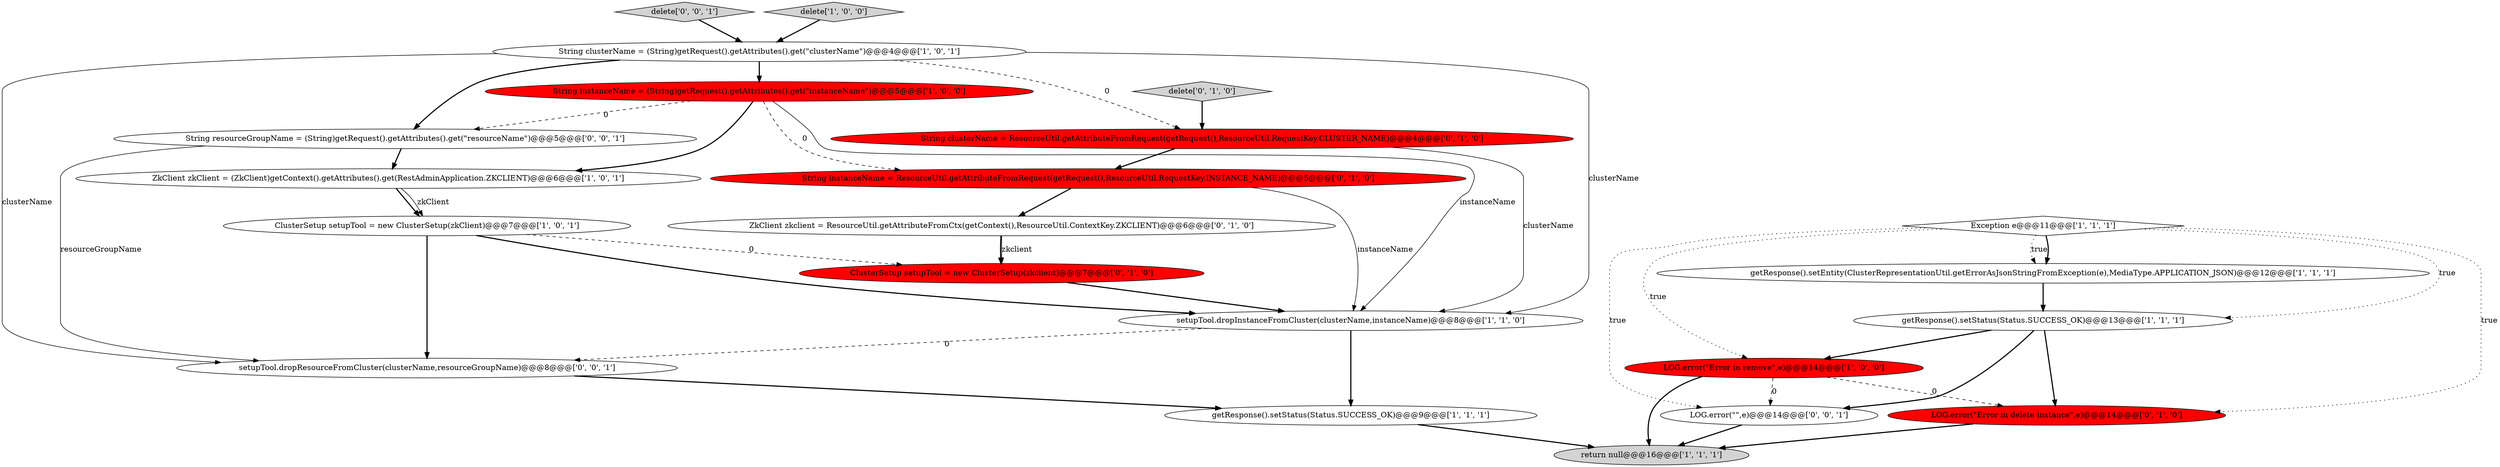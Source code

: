 digraph {
10 [style = filled, label = "getResponse().setStatus(Status.SUCCESS_OK)@@@13@@@['1', '1', '1']", fillcolor = white, shape = ellipse image = "AAA0AAABBB1BBB"];
0 [style = filled, label = "ZkClient zkClient = (ZkClient)getContext().getAttributes().get(RestAdminApplication.ZKCLIENT)@@@6@@@['1', '0', '1']", fillcolor = white, shape = ellipse image = "AAA0AAABBB1BBB"];
2 [style = filled, label = "Exception e@@@11@@@['1', '1', '1']", fillcolor = white, shape = diamond image = "AAA0AAABBB1BBB"];
17 [style = filled, label = "ClusterSetup setupTool = new ClusterSetup(zkclient)@@@7@@@['0', '1', '0']", fillcolor = red, shape = ellipse image = "AAA1AAABBB2BBB"];
21 [style = filled, label = "delete['0', '0', '1']", fillcolor = lightgray, shape = diamond image = "AAA0AAABBB3BBB"];
20 [style = filled, label = "LOG.error(\"\",e)@@@14@@@['0', '0', '1']", fillcolor = white, shape = ellipse image = "AAA0AAABBB3BBB"];
4 [style = filled, label = "String instanceName = (String)getRequest().getAttributes().get(\"instanceName\")@@@5@@@['1', '0', '0']", fillcolor = red, shape = ellipse image = "AAA1AAABBB1BBB"];
6 [style = filled, label = "setupTool.dropInstanceFromCluster(clusterName,instanceName)@@@8@@@['1', '1', '0']", fillcolor = white, shape = ellipse image = "AAA0AAABBB1BBB"];
5 [style = filled, label = "getResponse().setEntity(ClusterRepresentationUtil.getErrorAsJsonStringFromException(e),MediaType.APPLICATION_JSON)@@@12@@@['1', '1', '1']", fillcolor = white, shape = ellipse image = "AAA0AAABBB1BBB"];
16 [style = filled, label = "String instanceName = ResourceUtil.getAttributeFromRequest(getRequest(),ResourceUtil.RequestKey.INSTANCE_NAME)@@@5@@@['0', '1', '0']", fillcolor = red, shape = ellipse image = "AAA1AAABBB2BBB"];
7 [style = filled, label = "getResponse().setStatus(Status.SUCCESS_OK)@@@9@@@['1', '1', '1']", fillcolor = white, shape = ellipse image = "AAA0AAABBB1BBB"];
11 [style = filled, label = "String clusterName = (String)getRequest().getAttributes().get(\"clusterName\")@@@4@@@['1', '0', '1']", fillcolor = white, shape = ellipse image = "AAA0AAABBB1BBB"];
1 [style = filled, label = "ClusterSetup setupTool = new ClusterSetup(zkClient)@@@7@@@['1', '0', '1']", fillcolor = white, shape = ellipse image = "AAA0AAABBB1BBB"];
12 [style = filled, label = "ZkClient zkclient = ResourceUtil.getAttributeFromCtx(getContext(),ResourceUtil.ContextKey.ZKCLIENT)@@@6@@@['0', '1', '0']", fillcolor = white, shape = ellipse image = "AAA0AAABBB2BBB"];
15 [style = filled, label = "LOG.error(\"Error in delete instance\",e)@@@14@@@['0', '1', '0']", fillcolor = red, shape = ellipse image = "AAA1AAABBB2BBB"];
13 [style = filled, label = "String clusterName = ResourceUtil.getAttributeFromRequest(getRequest(),ResourceUtil.RequestKey.CLUSTER_NAME)@@@4@@@['0', '1', '0']", fillcolor = red, shape = ellipse image = "AAA1AAABBB2BBB"];
9 [style = filled, label = "delete['1', '0', '0']", fillcolor = lightgray, shape = diamond image = "AAA0AAABBB1BBB"];
18 [style = filled, label = "String resourceGroupName = (String)getRequest().getAttributes().get(\"resourceName\")@@@5@@@['0', '0', '1']", fillcolor = white, shape = ellipse image = "AAA0AAABBB3BBB"];
8 [style = filled, label = "LOG.error(\"Error in remove\",e)@@@14@@@['1', '0', '0']", fillcolor = red, shape = ellipse image = "AAA1AAABBB1BBB"];
3 [style = filled, label = "return null@@@16@@@['1', '1', '1']", fillcolor = lightgray, shape = ellipse image = "AAA0AAABBB1BBB"];
14 [style = filled, label = "delete['0', '1', '0']", fillcolor = lightgray, shape = diamond image = "AAA0AAABBB2BBB"];
19 [style = filled, label = "setupTool.dropResourceFromCluster(clusterName,resourceGroupName)@@@8@@@['0', '0', '1']", fillcolor = white, shape = ellipse image = "AAA0AAABBB3BBB"];
2->10 [style = dotted, label="true"];
2->20 [style = dotted, label="true"];
4->18 [style = dashed, label="0"];
5->10 [style = bold, label=""];
10->20 [style = bold, label=""];
10->15 [style = bold, label=""];
9->11 [style = bold, label=""];
4->16 [style = dashed, label="0"];
17->6 [style = bold, label=""];
8->15 [style = dashed, label="0"];
11->4 [style = bold, label=""];
12->17 [style = bold, label=""];
8->3 [style = bold, label=""];
16->6 [style = solid, label="instanceName"];
8->20 [style = dashed, label="0"];
2->15 [style = dotted, label="true"];
13->6 [style = solid, label="clusterName"];
20->3 [style = bold, label=""];
4->6 [style = solid, label="instanceName"];
15->3 [style = bold, label=""];
18->19 [style = solid, label="resourceGroupName"];
11->19 [style = solid, label="clusterName"];
13->16 [style = bold, label=""];
11->18 [style = bold, label=""];
7->3 [style = bold, label=""];
4->0 [style = bold, label=""];
12->17 [style = solid, label="zkclient"];
11->13 [style = dashed, label="0"];
1->6 [style = bold, label=""];
1->17 [style = dashed, label="0"];
11->6 [style = solid, label="clusterName"];
10->8 [style = bold, label=""];
21->11 [style = bold, label=""];
0->1 [style = bold, label=""];
6->19 [style = dashed, label="0"];
0->1 [style = solid, label="zkClient"];
14->13 [style = bold, label=""];
6->7 [style = bold, label=""];
1->19 [style = bold, label=""];
2->5 [style = dotted, label="true"];
16->12 [style = bold, label=""];
19->7 [style = bold, label=""];
18->0 [style = bold, label=""];
2->8 [style = dotted, label="true"];
2->5 [style = bold, label=""];
}
